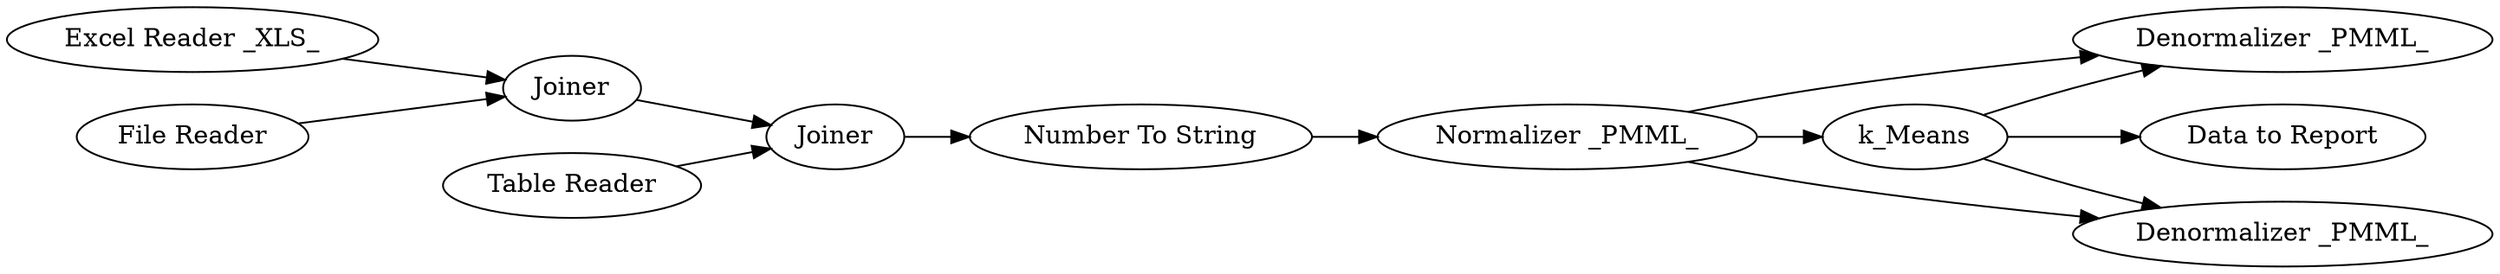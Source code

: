 digraph {
	198 -> 205
	205 -> 200
	206 -> 95
	200 -> 140
	138 -> 140
	138 -> 202
	197 -> 198
	204 -> 95
	200 -> 138
	200 -> 141
	138 -> 141
	95 -> 198
	200 [label="Normalizer _PMML_"]
	140 [label="Denormalizer _PMML_"]
	206 [label="Excel Reader _XLS_"]
	205 [label="Number To String"]
	138 [label=k_Means]
	95 [label=Joiner]
	202 [label="Data to Report"]
	198 [label=Joiner]
	204 [label="File Reader"]
	197 [label="Table Reader"]
	141 [label="Denormalizer _PMML_"]
	rankdir=LR
}
